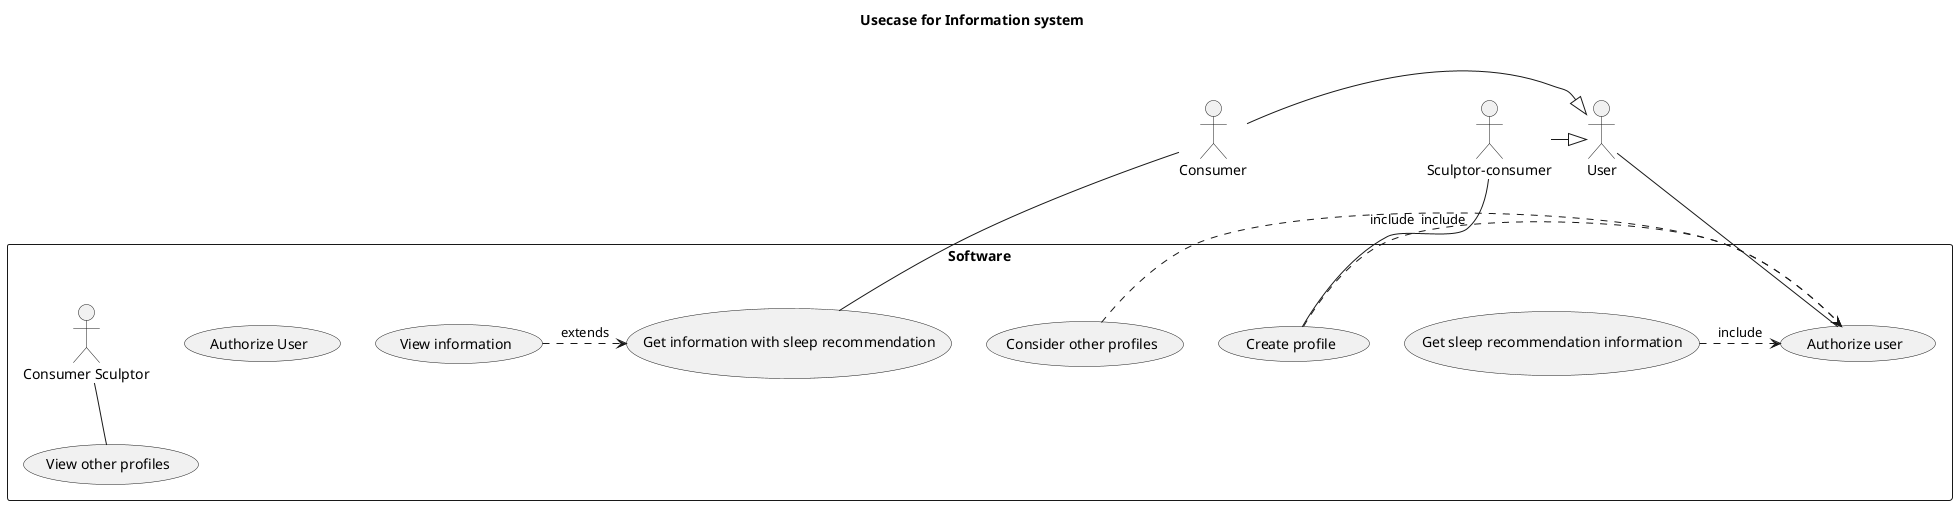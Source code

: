 @startuml
title Usecase for Information system

' left to right direction

actor User
actor Consumer
actor :Sculptor-consumer:

Consumer -|> User
:Sculptor-consumer:-|> User
rectangle Software {

    usecase (View information)
    usecase (Authorize User)
    usecase (Get information with sleep recommendation)
    usecase (Create profile)
    usecase (Consider other profiles)
    
    (Get sleep recommendation information) .> (Authorize user) : include
    (Create profile) .> (Authorize user) : include
    (Consider other profiles) .> (Authorize user) : include
    (View information) .> (Get information with sleep recommendation) : extends

    User -- (Authorize user)
    Consumer -- (Get information with sleep recommendation)
    :Sculptor-consumer: -- (Create profile)
    :Consumer Sculptor: -- (View other profiles)

}
@enduml
